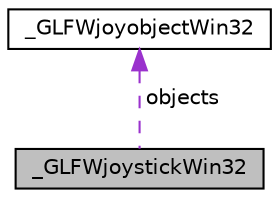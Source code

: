 digraph "_GLFWjoystickWin32"
{
 // LATEX_PDF_SIZE
  edge [fontname="Helvetica",fontsize="10",labelfontname="Helvetica",labelfontsize="10"];
  node [fontname="Helvetica",fontsize="10",shape=record];
  Node1 [label="_GLFWjoystickWin32",height=0.2,width=0.4,color="black", fillcolor="grey75", style="filled", fontcolor="black",tooltip=" "];
  Node2 -> Node1 [dir="back",color="darkorchid3",fontsize="10",style="dashed",label=" objects" ,fontname="Helvetica"];
  Node2 [label="_GLFWjoyobjectWin32",height=0.2,width=0.4,color="black", fillcolor="white", style="filled",URL="$struct__GLFWjoyobjectWin32.html",tooltip=" "];
}
